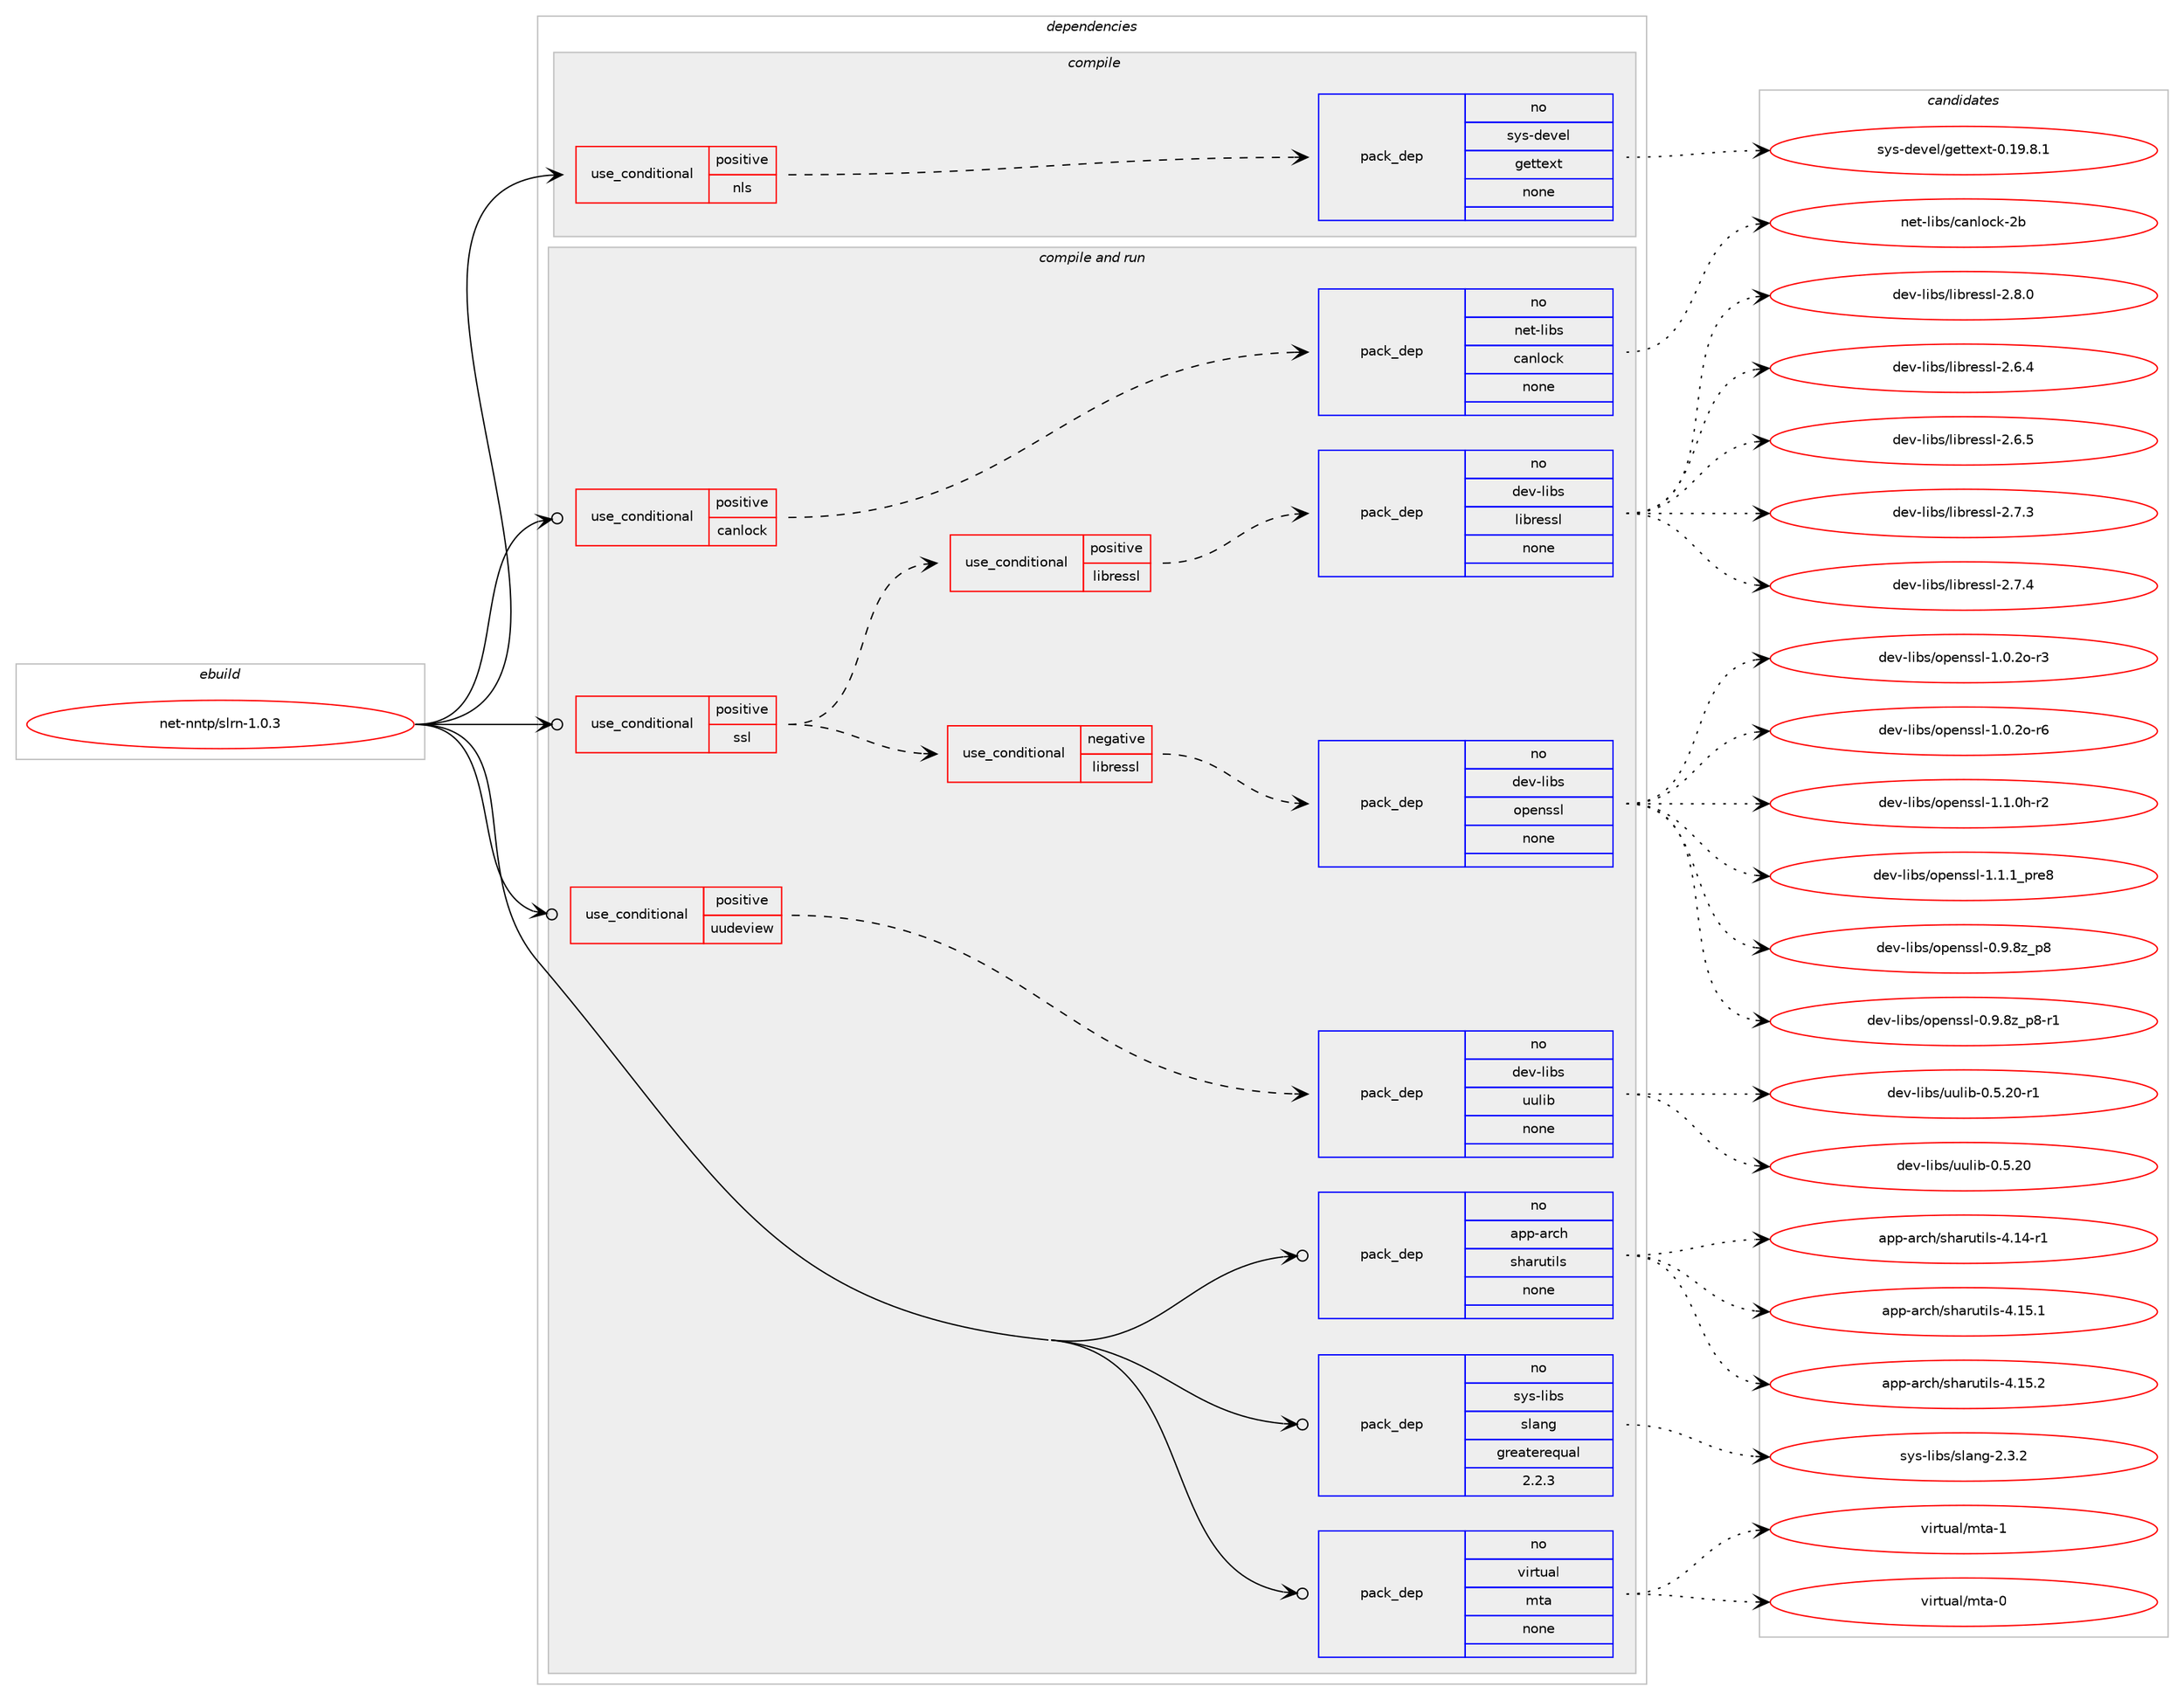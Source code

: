 digraph prolog {

# *************
# Graph options
# *************

newrank=true;
concentrate=true;
compound=true;
graph [rankdir=LR,fontname=Helvetica,fontsize=10,ranksep=1.5];#, ranksep=2.5, nodesep=0.2];
edge  [arrowhead=vee];
node  [fontname=Helvetica,fontsize=10];

# **********
# The ebuild
# **********

subgraph cluster_leftcol {
color=gray;
rank=same;
label=<<i>ebuild</i>>;
id [label="net-nntp/slrn-1.0.3", color=red, width=4, href="../net-nntp/slrn-1.0.3.svg"];
}

# ****************
# The dependencies
# ****************

subgraph cluster_midcol {
color=gray;
label=<<i>dependencies</i>>;
subgraph cluster_compile {
fillcolor="#eeeeee";
style=filled;
label=<<i>compile</i>>;
subgraph cond184 {
dependency799 [label=<<TABLE BORDER="0" CELLBORDER="1" CELLSPACING="0" CELLPADDING="4"><TR><TD ROWSPAN="3" CELLPADDING="10">use_conditional</TD></TR><TR><TD>positive</TD></TR><TR><TD>nls</TD></TR></TABLE>>, shape=none, color=red];
subgraph pack589 {
dependency800 [label=<<TABLE BORDER="0" CELLBORDER="1" CELLSPACING="0" CELLPADDING="4" WIDTH="220"><TR><TD ROWSPAN="6" CELLPADDING="30">pack_dep</TD></TR><TR><TD WIDTH="110">no</TD></TR><TR><TD>sys-devel</TD></TR><TR><TD>gettext</TD></TR><TR><TD>none</TD></TR><TR><TD></TD></TR></TABLE>>, shape=none, color=blue];
}
dependency799:e -> dependency800:w [weight=20,style="dashed",arrowhead="vee"];
}
id:e -> dependency799:w [weight=20,style="solid",arrowhead="vee"];
}
subgraph cluster_compileandrun {
fillcolor="#eeeeee";
style=filled;
label=<<i>compile and run</i>>;
subgraph cond185 {
dependency801 [label=<<TABLE BORDER="0" CELLBORDER="1" CELLSPACING="0" CELLPADDING="4"><TR><TD ROWSPAN="3" CELLPADDING="10">use_conditional</TD></TR><TR><TD>positive</TD></TR><TR><TD>canlock</TD></TR></TABLE>>, shape=none, color=red];
subgraph pack590 {
dependency802 [label=<<TABLE BORDER="0" CELLBORDER="1" CELLSPACING="0" CELLPADDING="4" WIDTH="220"><TR><TD ROWSPAN="6" CELLPADDING="30">pack_dep</TD></TR><TR><TD WIDTH="110">no</TD></TR><TR><TD>net-libs</TD></TR><TR><TD>canlock</TD></TR><TR><TD>none</TD></TR><TR><TD></TD></TR></TABLE>>, shape=none, color=blue];
}
dependency801:e -> dependency802:w [weight=20,style="dashed",arrowhead="vee"];
}
id:e -> dependency801:w [weight=20,style="solid",arrowhead="odotvee"];
subgraph cond186 {
dependency803 [label=<<TABLE BORDER="0" CELLBORDER="1" CELLSPACING="0" CELLPADDING="4"><TR><TD ROWSPAN="3" CELLPADDING="10">use_conditional</TD></TR><TR><TD>positive</TD></TR><TR><TD>ssl</TD></TR></TABLE>>, shape=none, color=red];
subgraph cond187 {
dependency804 [label=<<TABLE BORDER="0" CELLBORDER="1" CELLSPACING="0" CELLPADDING="4"><TR><TD ROWSPAN="3" CELLPADDING="10">use_conditional</TD></TR><TR><TD>negative</TD></TR><TR><TD>libressl</TD></TR></TABLE>>, shape=none, color=red];
subgraph pack591 {
dependency805 [label=<<TABLE BORDER="0" CELLBORDER="1" CELLSPACING="0" CELLPADDING="4" WIDTH="220"><TR><TD ROWSPAN="6" CELLPADDING="30">pack_dep</TD></TR><TR><TD WIDTH="110">no</TD></TR><TR><TD>dev-libs</TD></TR><TR><TD>openssl</TD></TR><TR><TD>none</TD></TR><TR><TD></TD></TR></TABLE>>, shape=none, color=blue];
}
dependency804:e -> dependency805:w [weight=20,style="dashed",arrowhead="vee"];
}
dependency803:e -> dependency804:w [weight=20,style="dashed",arrowhead="vee"];
subgraph cond188 {
dependency806 [label=<<TABLE BORDER="0" CELLBORDER="1" CELLSPACING="0" CELLPADDING="4"><TR><TD ROWSPAN="3" CELLPADDING="10">use_conditional</TD></TR><TR><TD>positive</TD></TR><TR><TD>libressl</TD></TR></TABLE>>, shape=none, color=red];
subgraph pack592 {
dependency807 [label=<<TABLE BORDER="0" CELLBORDER="1" CELLSPACING="0" CELLPADDING="4" WIDTH="220"><TR><TD ROWSPAN="6" CELLPADDING="30">pack_dep</TD></TR><TR><TD WIDTH="110">no</TD></TR><TR><TD>dev-libs</TD></TR><TR><TD>libressl</TD></TR><TR><TD>none</TD></TR><TR><TD></TD></TR></TABLE>>, shape=none, color=blue];
}
dependency806:e -> dependency807:w [weight=20,style="dashed",arrowhead="vee"];
}
dependency803:e -> dependency806:w [weight=20,style="dashed",arrowhead="vee"];
}
id:e -> dependency803:w [weight=20,style="solid",arrowhead="odotvee"];
subgraph cond189 {
dependency808 [label=<<TABLE BORDER="0" CELLBORDER="1" CELLSPACING="0" CELLPADDING="4"><TR><TD ROWSPAN="3" CELLPADDING="10">use_conditional</TD></TR><TR><TD>positive</TD></TR><TR><TD>uudeview</TD></TR></TABLE>>, shape=none, color=red];
subgraph pack593 {
dependency809 [label=<<TABLE BORDER="0" CELLBORDER="1" CELLSPACING="0" CELLPADDING="4" WIDTH="220"><TR><TD ROWSPAN="6" CELLPADDING="30">pack_dep</TD></TR><TR><TD WIDTH="110">no</TD></TR><TR><TD>dev-libs</TD></TR><TR><TD>uulib</TD></TR><TR><TD>none</TD></TR><TR><TD></TD></TR></TABLE>>, shape=none, color=blue];
}
dependency808:e -> dependency809:w [weight=20,style="dashed",arrowhead="vee"];
}
id:e -> dependency808:w [weight=20,style="solid",arrowhead="odotvee"];
subgraph pack594 {
dependency810 [label=<<TABLE BORDER="0" CELLBORDER="1" CELLSPACING="0" CELLPADDING="4" WIDTH="220"><TR><TD ROWSPAN="6" CELLPADDING="30">pack_dep</TD></TR><TR><TD WIDTH="110">no</TD></TR><TR><TD>app-arch</TD></TR><TR><TD>sharutils</TD></TR><TR><TD>none</TD></TR><TR><TD></TD></TR></TABLE>>, shape=none, color=blue];
}
id:e -> dependency810:w [weight=20,style="solid",arrowhead="odotvee"];
subgraph pack595 {
dependency811 [label=<<TABLE BORDER="0" CELLBORDER="1" CELLSPACING="0" CELLPADDING="4" WIDTH="220"><TR><TD ROWSPAN="6" CELLPADDING="30">pack_dep</TD></TR><TR><TD WIDTH="110">no</TD></TR><TR><TD>sys-libs</TD></TR><TR><TD>slang</TD></TR><TR><TD>greaterequal</TD></TR><TR><TD>2.2.3</TD></TR></TABLE>>, shape=none, color=blue];
}
id:e -> dependency811:w [weight=20,style="solid",arrowhead="odotvee"];
subgraph pack596 {
dependency812 [label=<<TABLE BORDER="0" CELLBORDER="1" CELLSPACING="0" CELLPADDING="4" WIDTH="220"><TR><TD ROWSPAN="6" CELLPADDING="30">pack_dep</TD></TR><TR><TD WIDTH="110">no</TD></TR><TR><TD>virtual</TD></TR><TR><TD>mta</TD></TR><TR><TD>none</TD></TR><TR><TD></TD></TR></TABLE>>, shape=none, color=blue];
}
id:e -> dependency812:w [weight=20,style="solid",arrowhead="odotvee"];
}
subgraph cluster_run {
fillcolor="#eeeeee";
style=filled;
label=<<i>run</i>>;
}
}

# **************
# The candidates
# **************

subgraph cluster_choices {
rank=same;
color=gray;
label=<<i>candidates</i>>;

subgraph choice589 {
color=black;
nodesep=1;
choice1151211154510010111810110847103101116116101120116454846495746564649 [label="sys-devel/gettext-0.19.8.1", color=red, width=4,href="../sys-devel/gettext-0.19.8.1.svg"];
dependency800:e -> choice1151211154510010111810110847103101116116101120116454846495746564649:w [style=dotted,weight="100"];
}
subgraph choice590 {
color=black;
nodesep=1;
choice110101116451081059811547999711010811199107455098 [label="net-libs/canlock-2b", color=red, width=4,href="../net-libs/canlock-2b.svg"];
dependency802:e -> choice110101116451081059811547999711010811199107455098:w [style=dotted,weight="100"];
}
subgraph choice591 {
color=black;
nodesep=1;
choice1001011184510810598115471111121011101151151084548465746561229511256 [label="dev-libs/openssl-0.9.8z_p8", color=red, width=4,href="../dev-libs/openssl-0.9.8z_p8.svg"];
choice10010111845108105981154711111210111011511510845484657465612295112564511449 [label="dev-libs/openssl-0.9.8z_p8-r1", color=red, width=4,href="../dev-libs/openssl-0.9.8z_p8-r1.svg"];
choice1001011184510810598115471111121011101151151084549464846501114511451 [label="dev-libs/openssl-1.0.2o-r3", color=red, width=4,href="../dev-libs/openssl-1.0.2o-r3.svg"];
choice1001011184510810598115471111121011101151151084549464846501114511454 [label="dev-libs/openssl-1.0.2o-r6", color=red, width=4,href="../dev-libs/openssl-1.0.2o-r6.svg"];
choice1001011184510810598115471111121011101151151084549464946481044511450 [label="dev-libs/openssl-1.1.0h-r2", color=red, width=4,href="../dev-libs/openssl-1.1.0h-r2.svg"];
choice1001011184510810598115471111121011101151151084549464946499511211410156 [label="dev-libs/openssl-1.1.1_pre8", color=red, width=4,href="../dev-libs/openssl-1.1.1_pre8.svg"];
dependency805:e -> choice1001011184510810598115471111121011101151151084548465746561229511256:w [style=dotted,weight="100"];
dependency805:e -> choice10010111845108105981154711111210111011511510845484657465612295112564511449:w [style=dotted,weight="100"];
dependency805:e -> choice1001011184510810598115471111121011101151151084549464846501114511451:w [style=dotted,weight="100"];
dependency805:e -> choice1001011184510810598115471111121011101151151084549464846501114511454:w [style=dotted,weight="100"];
dependency805:e -> choice1001011184510810598115471111121011101151151084549464946481044511450:w [style=dotted,weight="100"];
dependency805:e -> choice1001011184510810598115471111121011101151151084549464946499511211410156:w [style=dotted,weight="100"];
}
subgraph choice592 {
color=black;
nodesep=1;
choice10010111845108105981154710810598114101115115108455046544652 [label="dev-libs/libressl-2.6.4", color=red, width=4,href="../dev-libs/libressl-2.6.4.svg"];
choice10010111845108105981154710810598114101115115108455046544653 [label="dev-libs/libressl-2.6.5", color=red, width=4,href="../dev-libs/libressl-2.6.5.svg"];
choice10010111845108105981154710810598114101115115108455046554651 [label="dev-libs/libressl-2.7.3", color=red, width=4,href="../dev-libs/libressl-2.7.3.svg"];
choice10010111845108105981154710810598114101115115108455046554652 [label="dev-libs/libressl-2.7.4", color=red, width=4,href="../dev-libs/libressl-2.7.4.svg"];
choice10010111845108105981154710810598114101115115108455046564648 [label="dev-libs/libressl-2.8.0", color=red, width=4,href="../dev-libs/libressl-2.8.0.svg"];
dependency807:e -> choice10010111845108105981154710810598114101115115108455046544652:w [style=dotted,weight="100"];
dependency807:e -> choice10010111845108105981154710810598114101115115108455046544653:w [style=dotted,weight="100"];
dependency807:e -> choice10010111845108105981154710810598114101115115108455046554651:w [style=dotted,weight="100"];
dependency807:e -> choice10010111845108105981154710810598114101115115108455046554652:w [style=dotted,weight="100"];
dependency807:e -> choice10010111845108105981154710810598114101115115108455046564648:w [style=dotted,weight="100"];
}
subgraph choice593 {
color=black;
nodesep=1;
choice1001011184510810598115471171171081059845484653465048 [label="dev-libs/uulib-0.5.20", color=red, width=4,href="../dev-libs/uulib-0.5.20.svg"];
choice10010111845108105981154711711710810598454846534650484511449 [label="dev-libs/uulib-0.5.20-r1", color=red, width=4,href="../dev-libs/uulib-0.5.20-r1.svg"];
dependency809:e -> choice1001011184510810598115471171171081059845484653465048:w [style=dotted,weight="100"];
dependency809:e -> choice10010111845108105981154711711710810598454846534650484511449:w [style=dotted,weight="100"];
}
subgraph choice594 {
color=black;
nodesep=1;
choice97112112459711499104471151049711411711610510811545524649524511449 [label="app-arch/sharutils-4.14-r1", color=red, width=4,href="../app-arch/sharutils-4.14-r1.svg"];
choice97112112459711499104471151049711411711610510811545524649534649 [label="app-arch/sharutils-4.15.1", color=red, width=4,href="../app-arch/sharutils-4.15.1.svg"];
choice97112112459711499104471151049711411711610510811545524649534650 [label="app-arch/sharutils-4.15.2", color=red, width=4,href="../app-arch/sharutils-4.15.2.svg"];
dependency810:e -> choice97112112459711499104471151049711411711610510811545524649524511449:w [style=dotted,weight="100"];
dependency810:e -> choice97112112459711499104471151049711411711610510811545524649534649:w [style=dotted,weight="100"];
dependency810:e -> choice97112112459711499104471151049711411711610510811545524649534650:w [style=dotted,weight="100"];
}
subgraph choice595 {
color=black;
nodesep=1;
choice11512111545108105981154711510897110103455046514650 [label="sys-libs/slang-2.3.2", color=red, width=4,href="../sys-libs/slang-2.3.2.svg"];
dependency811:e -> choice11512111545108105981154711510897110103455046514650:w [style=dotted,weight="100"];
}
subgraph choice596 {
color=black;
nodesep=1;
choice1181051141161179710847109116974548 [label="virtual/mta-0", color=red, width=4,href="../virtual/mta-0.svg"];
choice1181051141161179710847109116974549 [label="virtual/mta-1", color=red, width=4,href="../virtual/mta-1.svg"];
dependency812:e -> choice1181051141161179710847109116974548:w [style=dotted,weight="100"];
dependency812:e -> choice1181051141161179710847109116974549:w [style=dotted,weight="100"];
}
}

}
